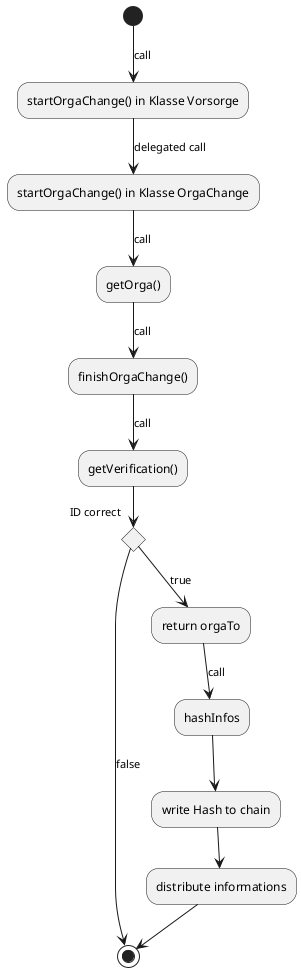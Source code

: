 @startuml Aktivitätsdiagram ChangeOrga 
(*) -->[call] "startOrgaChange() in Klasse Vorsorge"
 --> [delegated call]"startOrgaChange() in Klasse OrgaChange"

 --> [call]"getOrga()"
 --> [call]"finishOrgaChange()" 
 --> [call]"getVerification()" 
 if "ID correct" then 
    --> [true]"return orgaTo" as a1
 else 
 ->[false](*)
endif
 a1 -->[call] "hashInfos"
 --> "write Hash to chain"
 --> "distribute informations" 
 -->(*)
@enduml